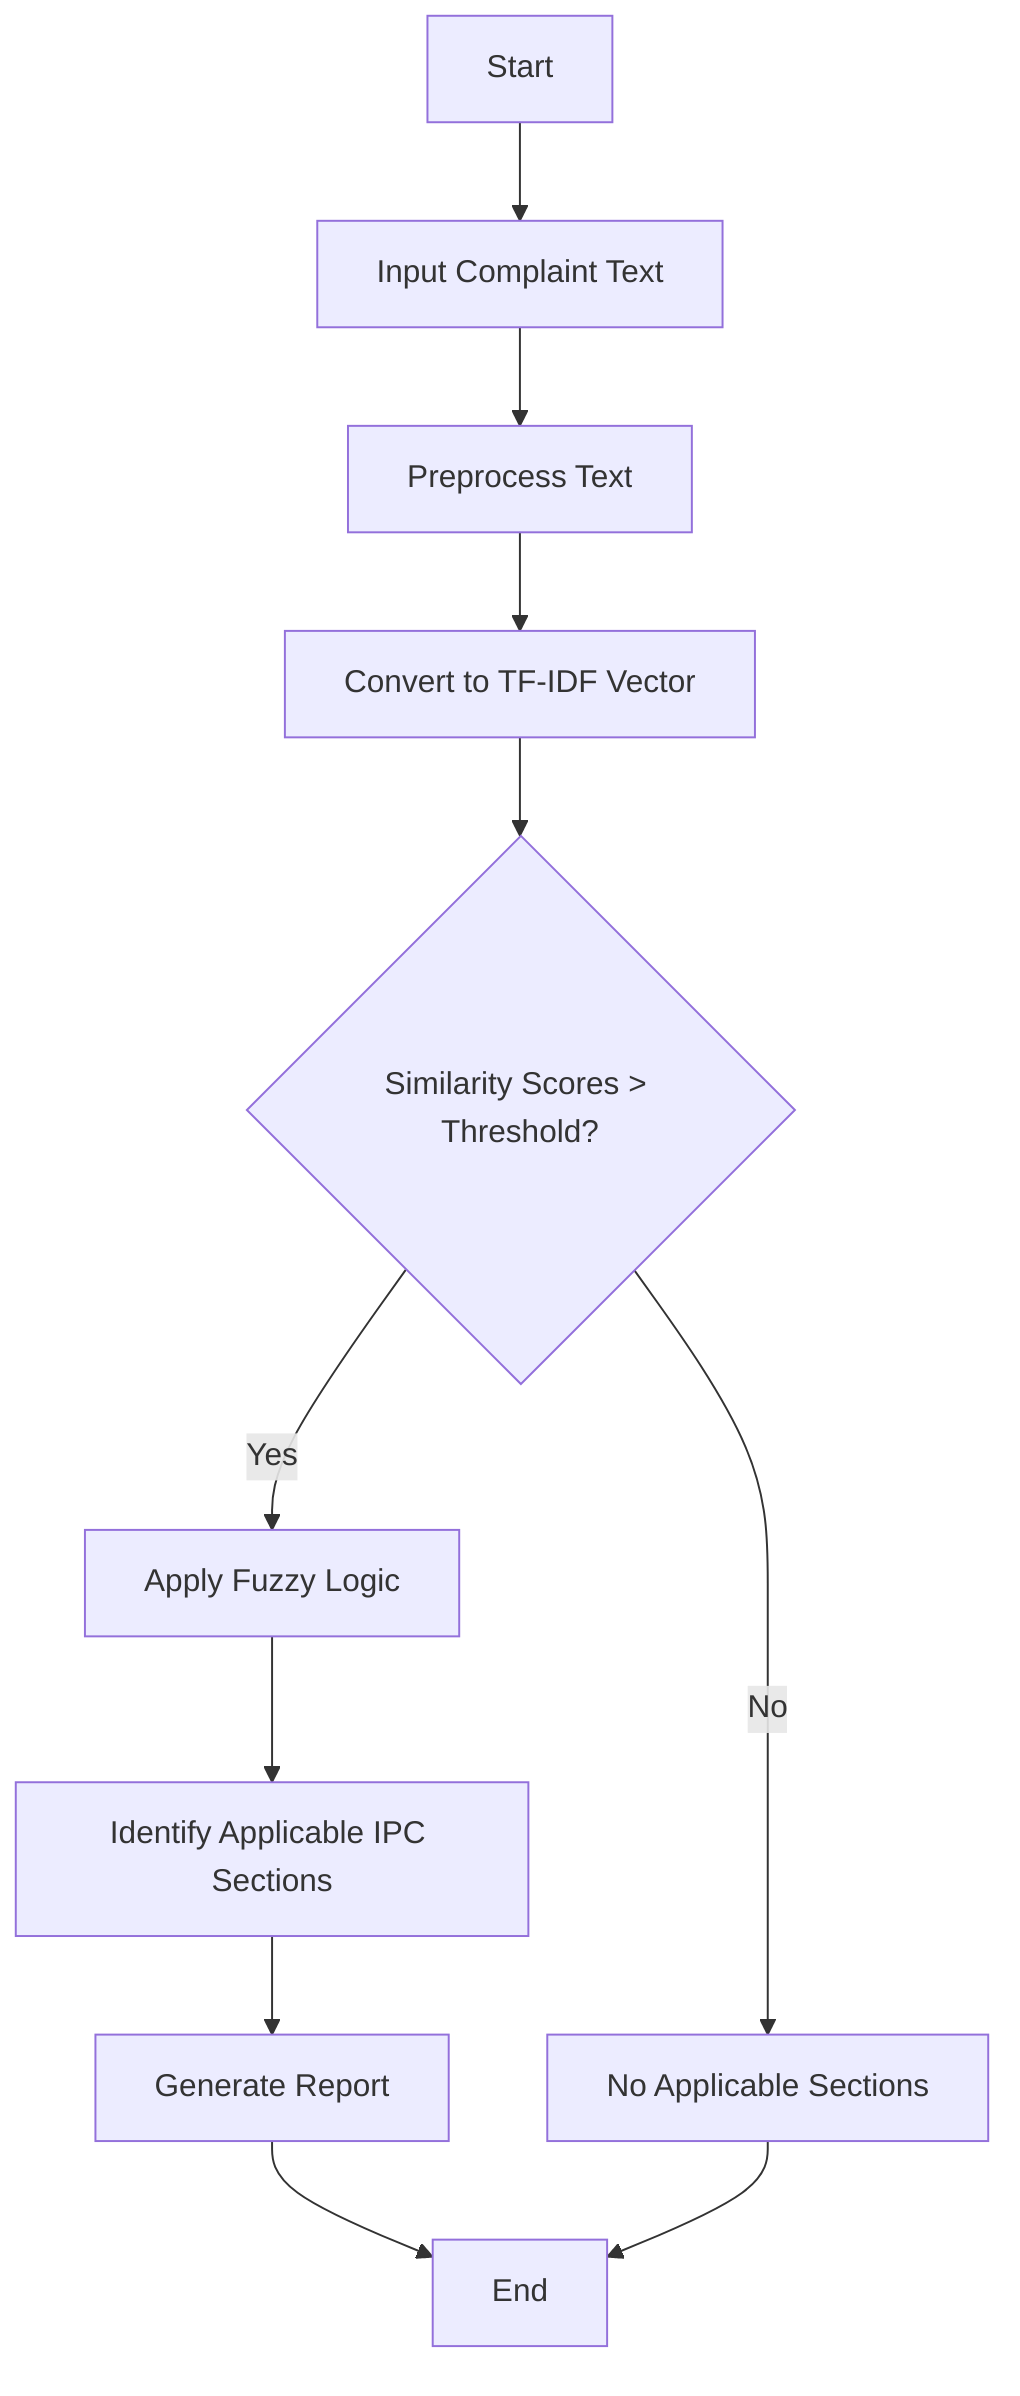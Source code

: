 flowchart TD
    A[Start] --> B[Input Complaint Text]
    B --> C[Preprocess Text]
    C --> D[Convert to TF-IDF Vector]
    D --> E{Similarity Scores > Threshold?}
    E -->|Yes| F[Apply Fuzzy Logic]
    E -->|No| G[No Applicable Sections]
    F --> H[Identify Applicable IPC Sections]
    H --> I[Generate Report]
    I --> J[End]
    G --> J